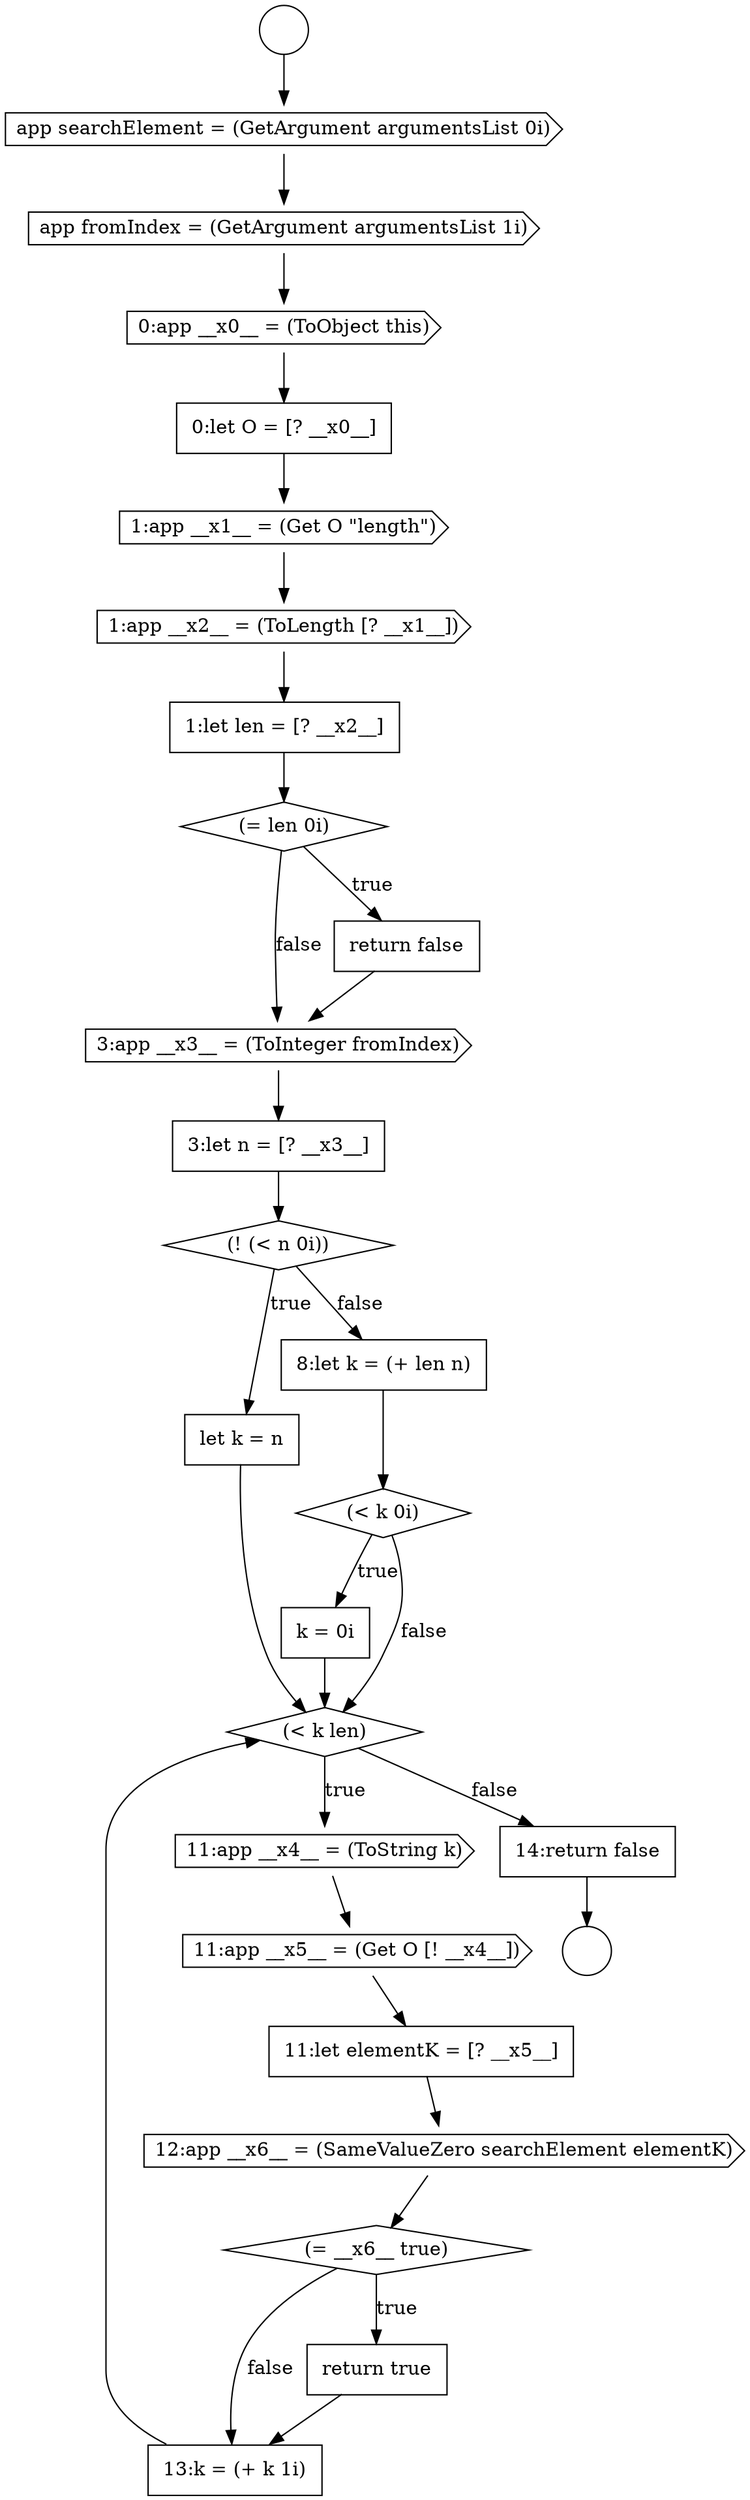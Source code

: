 digraph {
  node15303 [shape=none, margin=0, label=<<font color="black">
    <table border="0" cellborder="1" cellspacing="0" cellpadding="10">
      <tr><td align="left">1:let len = [? __x2__]</td></tr>
    </table>
  </font>> color="black" fillcolor="white" style=filled]
  node15314 [shape=cds, label=<<font color="black">11:app __x4__ = (ToString k)</font>> color="black" fillcolor="white" style=filled]
  node15299 [shape=cds, label=<<font color="black">0:app __x0__ = (ToObject this)</font>> color="black" fillcolor="white" style=filled]
  node15311 [shape=diamond, label=<<font color="black">(&lt; k 0i)</font>> color="black" fillcolor="white" style=filled]
  node15306 [shape=cds, label=<<font color="black">3:app __x3__ = (ToInteger fromIndex)</font>> color="black" fillcolor="white" style=filled]
  node15321 [shape=none, margin=0, label=<<font color="black">
    <table border="0" cellborder="1" cellspacing="0" cellpadding="10">
      <tr><td align="left">14:return false</td></tr>
    </table>
  </font>> color="black" fillcolor="white" style=filled]
  node15298 [shape=cds, label=<<font color="black">app fromIndex = (GetArgument argumentsList 1i)</font>> color="black" fillcolor="white" style=filled]
  node15296 [shape=circle label=" " color="black" fillcolor="white" style=filled]
  node15312 [shape=none, margin=0, label=<<font color="black">
    <table border="0" cellborder="1" cellspacing="0" cellpadding="10">
      <tr><td align="left">k = 0i</td></tr>
    </table>
  </font>> color="black" fillcolor="white" style=filled]
  node15317 [shape=cds, label=<<font color="black">12:app __x6__ = (SameValueZero searchElement elementK)</font>> color="black" fillcolor="white" style=filled]
  node15307 [shape=none, margin=0, label=<<font color="black">
    <table border="0" cellborder="1" cellspacing="0" cellpadding="10">
      <tr><td align="left">3:let n = [? __x3__]</td></tr>
    </table>
  </font>> color="black" fillcolor="white" style=filled]
  node15320 [shape=none, margin=0, label=<<font color="black">
    <table border="0" cellborder="1" cellspacing="0" cellpadding="10">
      <tr><td align="left">13:k = (+ k 1i)</td></tr>
    </table>
  </font>> color="black" fillcolor="white" style=filled]
  node15316 [shape=none, margin=0, label=<<font color="black">
    <table border="0" cellborder="1" cellspacing="0" cellpadding="10">
      <tr><td align="left">11:let elementK = [? __x5__]</td></tr>
    </table>
  </font>> color="black" fillcolor="white" style=filled]
  node15297 [shape=cds, label=<<font color="black">app searchElement = (GetArgument argumentsList 0i)</font>> color="black" fillcolor="white" style=filled]
  node15301 [shape=cds, label=<<font color="black">1:app __x1__ = (Get O &quot;length&quot;)</font>> color="black" fillcolor="white" style=filled]
  node15308 [shape=diamond, label=<<font color="black">(! (&lt; n 0i))</font>> color="black" fillcolor="white" style=filled]
  node15309 [shape=none, margin=0, label=<<font color="black">
    <table border="0" cellborder="1" cellspacing="0" cellpadding="10">
      <tr><td align="left">let k = n</td></tr>
    </table>
  </font>> color="black" fillcolor="white" style=filled]
  node15315 [shape=cds, label=<<font color="black">11:app __x5__ = (Get O [! __x4__])</font>> color="black" fillcolor="white" style=filled]
  node15300 [shape=none, margin=0, label=<<font color="black">
    <table border="0" cellborder="1" cellspacing="0" cellpadding="10">
      <tr><td align="left">0:let O = [? __x0__]</td></tr>
    </table>
  </font>> color="black" fillcolor="white" style=filled]
  node15318 [shape=diamond, label=<<font color="black">(= __x6__ true)</font>> color="black" fillcolor="white" style=filled]
  node15295 [shape=circle label=" " color="black" fillcolor="white" style=filled]
  node15302 [shape=cds, label=<<font color="black">1:app __x2__ = (ToLength [? __x1__])</font>> color="black" fillcolor="white" style=filled]
  node15313 [shape=diamond, label=<<font color="black">(&lt; k len)</font>> color="black" fillcolor="white" style=filled]
  node15304 [shape=diamond, label=<<font color="black">(= len 0i)</font>> color="black" fillcolor="white" style=filled]
  node15319 [shape=none, margin=0, label=<<font color="black">
    <table border="0" cellborder="1" cellspacing="0" cellpadding="10">
      <tr><td align="left">return true</td></tr>
    </table>
  </font>> color="black" fillcolor="white" style=filled]
  node15310 [shape=none, margin=0, label=<<font color="black">
    <table border="0" cellborder="1" cellspacing="0" cellpadding="10">
      <tr><td align="left">8:let k = (+ len n)</td></tr>
    </table>
  </font>> color="black" fillcolor="white" style=filled]
  node15305 [shape=none, margin=0, label=<<font color="black">
    <table border="0" cellborder="1" cellspacing="0" cellpadding="10">
      <tr><td align="left">return false</td></tr>
    </table>
  </font>> color="black" fillcolor="white" style=filled]
  node15310 -> node15311 [ color="black"]
  node15302 -> node15303 [ color="black"]
  node15320 -> node15313 [ color="black"]
  node15308 -> node15309 [label=<<font color="black">true</font>> color="black"]
  node15308 -> node15310 [label=<<font color="black">false</font>> color="black"]
  node15307 -> node15308 [ color="black"]
  node15300 -> node15301 [ color="black"]
  node15318 -> node15319 [label=<<font color="black">true</font>> color="black"]
  node15318 -> node15320 [label=<<font color="black">false</font>> color="black"]
  node15309 -> node15313 [ color="black"]
  node15297 -> node15298 [ color="black"]
  node15304 -> node15305 [label=<<font color="black">true</font>> color="black"]
  node15304 -> node15306 [label=<<font color="black">false</font>> color="black"]
  node15316 -> node15317 [ color="black"]
  node15311 -> node15312 [label=<<font color="black">true</font>> color="black"]
  node15311 -> node15313 [label=<<font color="black">false</font>> color="black"]
  node15312 -> node15313 [ color="black"]
  node15306 -> node15307 [ color="black"]
  node15321 -> node15296 [ color="black"]
  node15313 -> node15314 [label=<<font color="black">true</font>> color="black"]
  node15313 -> node15321 [label=<<font color="black">false</font>> color="black"]
  node15305 -> node15306 [ color="black"]
  node15303 -> node15304 [ color="black"]
  node15299 -> node15300 [ color="black"]
  node15319 -> node15320 [ color="black"]
  node15317 -> node15318 [ color="black"]
  node15301 -> node15302 [ color="black"]
  node15295 -> node15297 [ color="black"]
  node15298 -> node15299 [ color="black"]
  node15315 -> node15316 [ color="black"]
  node15314 -> node15315 [ color="black"]
}
